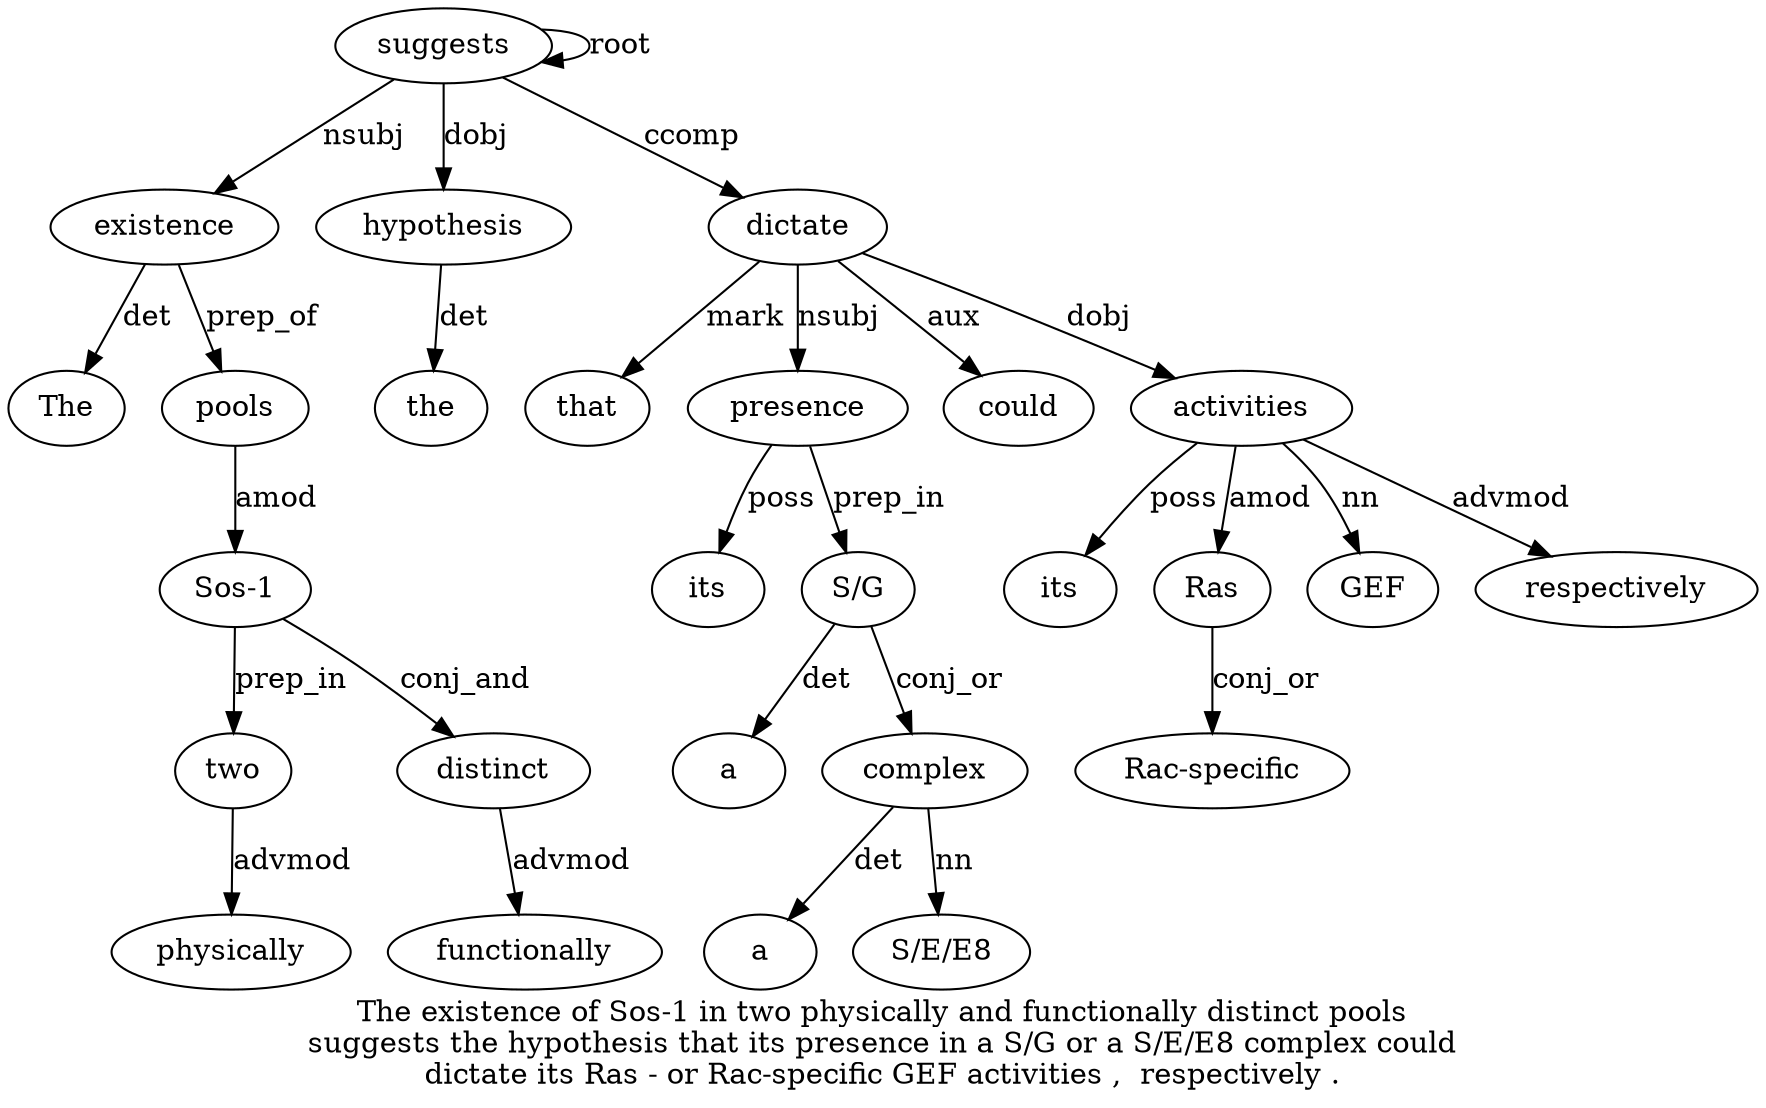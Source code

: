 digraph "The existence of Sos-1 in two physically and functionally distinct pools suggests the hypothesis that its presence in a S/G or a S/E/E8 complex could dictate its Ras - or Rac-specific GEF activities ,  respectively ." {
label="The existence of Sos-1 in two physically and functionally distinct pools
suggests the hypothesis that its presence in a S/G or a S/E/E8 complex could
dictate its Ras - or Rac-specific GEF activities ,  respectively .";
existence2 [style=filled, fillcolor=white, label=existence];
The1 [style=filled, fillcolor=white, label=The];
existence2 -> The1  [label=det];
suggests12 [style=filled, fillcolor=white, label=suggests];
suggests12 -> existence2  [label=nsubj];
pools11 [style=filled, fillcolor=white, label=pools];
"Sos-14" [style=filled, fillcolor=white, label="Sos-1"];
pools11 -> "Sos-14"  [label=amod];
two6 [style=filled, fillcolor=white, label=two];
"Sos-14" -> two6  [label=prep_in];
physically7 [style=filled, fillcolor=white, label=physically];
two6 -> physically7  [label=advmod];
distinct10 [style=filled, fillcolor=white, label=distinct];
functionally9 [style=filled, fillcolor=white, label=functionally];
distinct10 -> functionally9  [label=advmod];
"Sos-14" -> distinct10  [label=conj_and];
existence2 -> pools11  [label=prep_of];
suggests12 -> suggests12  [label=root];
hypothesis14 [style=filled, fillcolor=white, label=hypothesis];
the13 [style=filled, fillcolor=white, label=the];
hypothesis14 -> the13  [label=det];
suggests12 -> hypothesis14  [label=dobj];
dictate26 [style=filled, fillcolor=white, label=dictate];
that15 [style=filled, fillcolor=white, label=that];
dictate26 -> that15  [label=mark];
presence17 [style=filled, fillcolor=white, label=presence];
its16 [style=filled, fillcolor=white, label=its];
presence17 -> its16  [label=poss];
dictate26 -> presence17  [label=nsubj];
"S/G20" [style=filled, fillcolor=white, label="S/G"];
a19 [style=filled, fillcolor=white, label=a];
"S/G20" -> a19  [label=det];
presence17 -> "S/G20"  [label=prep_in];
complex24 [style=filled, fillcolor=white, label=complex];
a22 [style=filled, fillcolor=white, label=a];
complex24 -> a22  [label=det];
"S/E/E823" [style=filled, fillcolor=white, label="S/E/E8"];
complex24 -> "S/E/E823"  [label=nn];
"S/G20" -> complex24  [label=conj_or];
could25 [style=filled, fillcolor=white, label=could];
dictate26 -> could25  [label=aux];
suggests12 -> dictate26  [label=ccomp];
activities33 [style=filled, fillcolor=white, label=activities];
its27 [style=filled, fillcolor=white, label=its];
activities33 -> its27  [label=poss];
Ras28 [style=filled, fillcolor=white, label=Ras];
activities33 -> Ras28  [label=amod];
"Rac-specific31" [style=filled, fillcolor=white, label="Rac-specific"];
Ras28 -> "Rac-specific31"  [label=conj_or];
GEF32 [style=filled, fillcolor=white, label=GEF];
activities33 -> GEF32  [label=nn];
dictate26 -> activities33  [label=dobj];
respectively35 [style=filled, fillcolor=white, label=respectively];
activities33 -> respectively35  [label=advmod];
}
